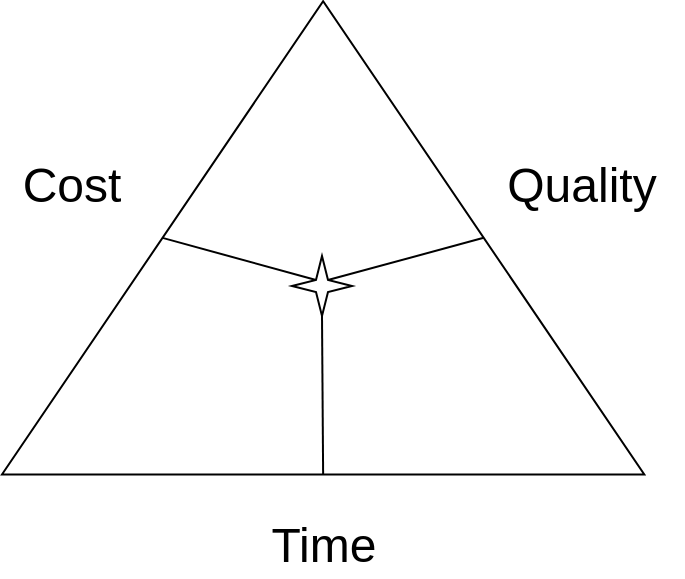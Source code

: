 <mxfile version="24.7.8">
  <diagram name="Page-1" id="c7sGaXxUWJ4-yfdD3z1N">
    <mxGraphModel dx="819" dy="547" grid="1" gridSize="10" guides="1" tooltips="1" connect="1" arrows="1" fold="1" page="1" pageScale="1" pageWidth="850" pageHeight="1100" math="0" shadow="0">
      <root>
        <mxCell id="0" />
        <mxCell id="1" parent="0" />
        <mxCell id="2CvPCDizbOP6xjfld4v2-1" value="" style="triangle;whiteSpace=wrap;html=1;rotation=-90;" vertex="1" parent="1">
          <mxGeometry x="322.26" y="40.33" width="236.61" height="321.18" as="geometry" />
        </mxCell>
        <mxCell id="2CvPCDizbOP6xjfld4v2-3" value="&lt;font style=&quot;font-size: 24px;&quot;&gt;Time&lt;/font&gt;" style="text;html=1;align=center;verticalAlign=middle;whiteSpace=wrap;rounded=0;" vertex="1" parent="1">
          <mxGeometry x="410.57" y="340" width="60" height="30" as="geometry" />
        </mxCell>
        <mxCell id="2CvPCDizbOP6xjfld4v2-5" value="&lt;font style=&quot;font-size: 24px;&quot;&gt;Quality&lt;/font&gt;" style="text;html=1;align=center;verticalAlign=middle;whiteSpace=wrap;rounded=0;" vertex="1" parent="1">
          <mxGeometry x="520" y="155" width="100" height="40" as="geometry" />
        </mxCell>
        <mxCell id="2CvPCDizbOP6xjfld4v2-6" value="&lt;font style=&quot;font-size: 24px;&quot;&gt;Cost&lt;/font&gt;" style="text;html=1;align=center;verticalAlign=middle;whiteSpace=wrap;rounded=0;" vertex="1" parent="1">
          <mxGeometry x="280" y="160" width="70" height="30" as="geometry" />
        </mxCell>
        <mxCell id="2CvPCDizbOP6xjfld4v2-14" value="" style="verticalLabelPosition=bottom;verticalAlign=top;html=1;shape=mxgraph.basic.4_point_star_2;dx=0.8;" vertex="1" parent="1">
          <mxGeometry x="425" y="210" width="30" height="30" as="geometry" />
        </mxCell>
        <mxCell id="2CvPCDizbOP6xjfld4v2-15" value="" style="endArrow=none;html=1;rounded=0;entryX=0.4;entryY=0.4;entryDx=0;entryDy=0;entryPerimeter=0;exitX=0.5;exitY=0;exitDx=0;exitDy=0;" edge="1" parent="1" source="2CvPCDizbOP6xjfld4v2-1" target="2CvPCDizbOP6xjfld4v2-14">
          <mxGeometry width="50" height="50" relative="1" as="geometry">
            <mxPoint x="240" y="120" as="sourcePoint" />
            <mxPoint x="290" y="70" as="targetPoint" />
          </mxGeometry>
        </mxCell>
        <mxCell id="2CvPCDizbOP6xjfld4v2-16" value="" style="endArrow=none;html=1;rounded=0;exitX=0.6;exitY=0.4;exitDx=0;exitDy=0;exitPerimeter=0;entryX=0.5;entryY=1;entryDx=0;entryDy=0;" edge="1" parent="1" source="2CvPCDizbOP6xjfld4v2-14" target="2CvPCDizbOP6xjfld4v2-1">
          <mxGeometry width="50" height="50" relative="1" as="geometry">
            <mxPoint x="640" y="160" as="sourcePoint" />
            <mxPoint x="690" y="110" as="targetPoint" />
          </mxGeometry>
        </mxCell>
        <mxCell id="2CvPCDizbOP6xjfld4v2-17" value="" style="endArrow=none;html=1;rounded=0;entryX=0.5;entryY=1;entryDx=0;entryDy=0;entryPerimeter=0;exitX=0;exitY=0.5;exitDx=0;exitDy=0;" edge="1" parent="1" source="2CvPCDizbOP6xjfld4v2-1" target="2CvPCDizbOP6xjfld4v2-14">
          <mxGeometry width="50" height="50" relative="1" as="geometry">
            <mxPoint x="410" y="320" as="sourcePoint" />
            <mxPoint x="460" y="270" as="targetPoint" />
          </mxGeometry>
        </mxCell>
      </root>
    </mxGraphModel>
  </diagram>
</mxfile>
